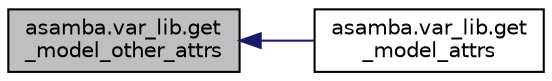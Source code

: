 digraph "asamba.var_lib.get_model_other_attrs"
{
  edge [fontname="Helvetica",fontsize="10",labelfontname="Helvetica",labelfontsize="10"];
  node [fontname="Helvetica",fontsize="10",shape=record];
  rankdir="LR";
  Node25 [label="asamba.var_lib.get\l_model_other_attrs",height=0.2,width=0.4,color="black", fillcolor="grey75", style="filled", fontcolor="black"];
  Node25 -> Node26 [dir="back",color="midnightblue",fontsize="10",style="solid",fontname="Helvetica"];
  Node26 [label="asamba.var_lib.get\l_model_attrs",height=0.2,width=0.4,color="black", fillcolor="white", style="filled",URL="$namespaceasamba_1_1var__lib.html#a0c87523dbf5108a45ba622f3a931ea61"];
}
